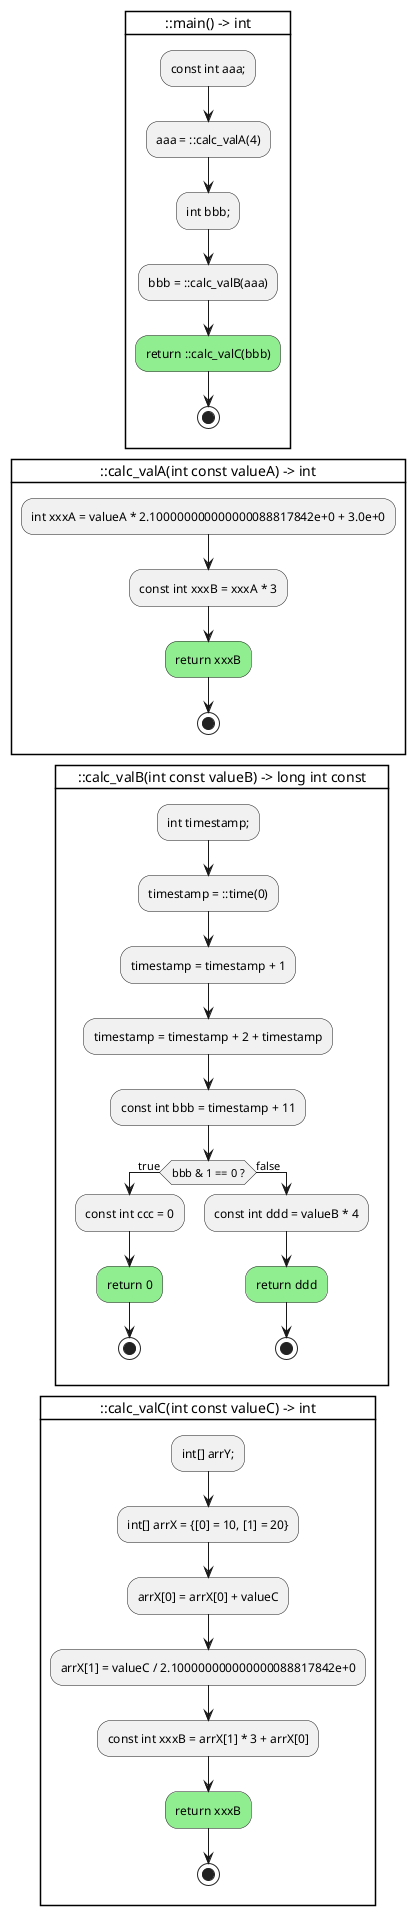 @startuml

card "::main() -> int" {
    :const int aaa;;
    :aaa = ::calc_valA(4);
    :int bbb;;
    :bbb = ::calc_valB(aaa);
    #lightgreen:return ::calc_valC(bbb);
    stop
    -[hidden]->
}

card "::calc_valA(int const valueA) -> int" {
    :int xxxA = valueA * 2.100000000000000088817842e+0 + 3.0e+0;
    :const int xxxB = xxxA * 3;
    #lightgreen:return xxxB;
    stop
    -[hidden]->
}

card "::calc_valB(int const valueB) -> long int const" {
    :int timestamp;;
    :timestamp = ::time(0);
    :timestamp = timestamp + 1;
    :timestamp = timestamp + 2 + timestamp;
    :const int bbb = timestamp + 11;
    if (bbb & 1 == 0 ?) then (true)
        :const int ccc = 0;
        #lightgreen:return 0;
        stop
    else (false)
        :const int ddd = valueB * 4;
        #lightgreen:return ddd;
        stop
    endif
    -[hidden]->
}

card "::calc_valC(int const valueC) -> int" {
    :int[] arrY;;
    :int[] arrX = {[0] = 10, [1] = 20};
    :arrX[0] = arrX[0] + valueC;
    :arrX[1] = valueC / 2.100000000000000088817842e+0;
    :const int xxxB = arrX[1] * 3 + arrX[0];
    #lightgreen:return xxxB;
    stop
    -[hidden]->
}


@enduml
